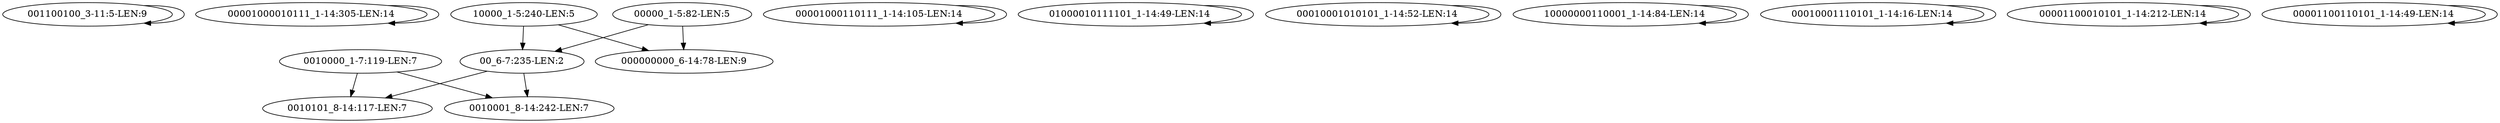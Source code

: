 digraph G {
    "001100100_3-11:5-LEN:9" -> "001100100_3-11:5-LEN:9";
    "00001000010111_1-14:305-LEN:14" -> "00001000010111_1-14:305-LEN:14";
    "10000_1-5:240-LEN:5" -> "00_6-7:235-LEN:2";
    "10000_1-5:240-LEN:5" -> "000000000_6-14:78-LEN:9";
    "0010000_1-7:119-LEN:7" -> "0010101_8-14:117-LEN:7";
    "0010000_1-7:119-LEN:7" -> "0010001_8-14:242-LEN:7";
    "00001000110111_1-14:105-LEN:14" -> "00001000110111_1-14:105-LEN:14";
    "00000_1-5:82-LEN:5" -> "00_6-7:235-LEN:2";
    "00000_1-5:82-LEN:5" -> "000000000_6-14:78-LEN:9";
    "01000010111101_1-14:49-LEN:14" -> "01000010111101_1-14:49-LEN:14";
    "00010001010101_1-14:52-LEN:14" -> "00010001010101_1-14:52-LEN:14";
    "10000000110001_1-14:84-LEN:14" -> "10000000110001_1-14:84-LEN:14";
    "00010001110101_1-14:16-LEN:14" -> "00010001110101_1-14:16-LEN:14";
    "00001100010101_1-14:212-LEN:14" -> "00001100010101_1-14:212-LEN:14";
    "00001100110101_1-14:49-LEN:14" -> "00001100110101_1-14:49-LEN:14";
    "00_6-7:235-LEN:2" -> "0010101_8-14:117-LEN:7";
    "00_6-7:235-LEN:2" -> "0010001_8-14:242-LEN:7";
}

